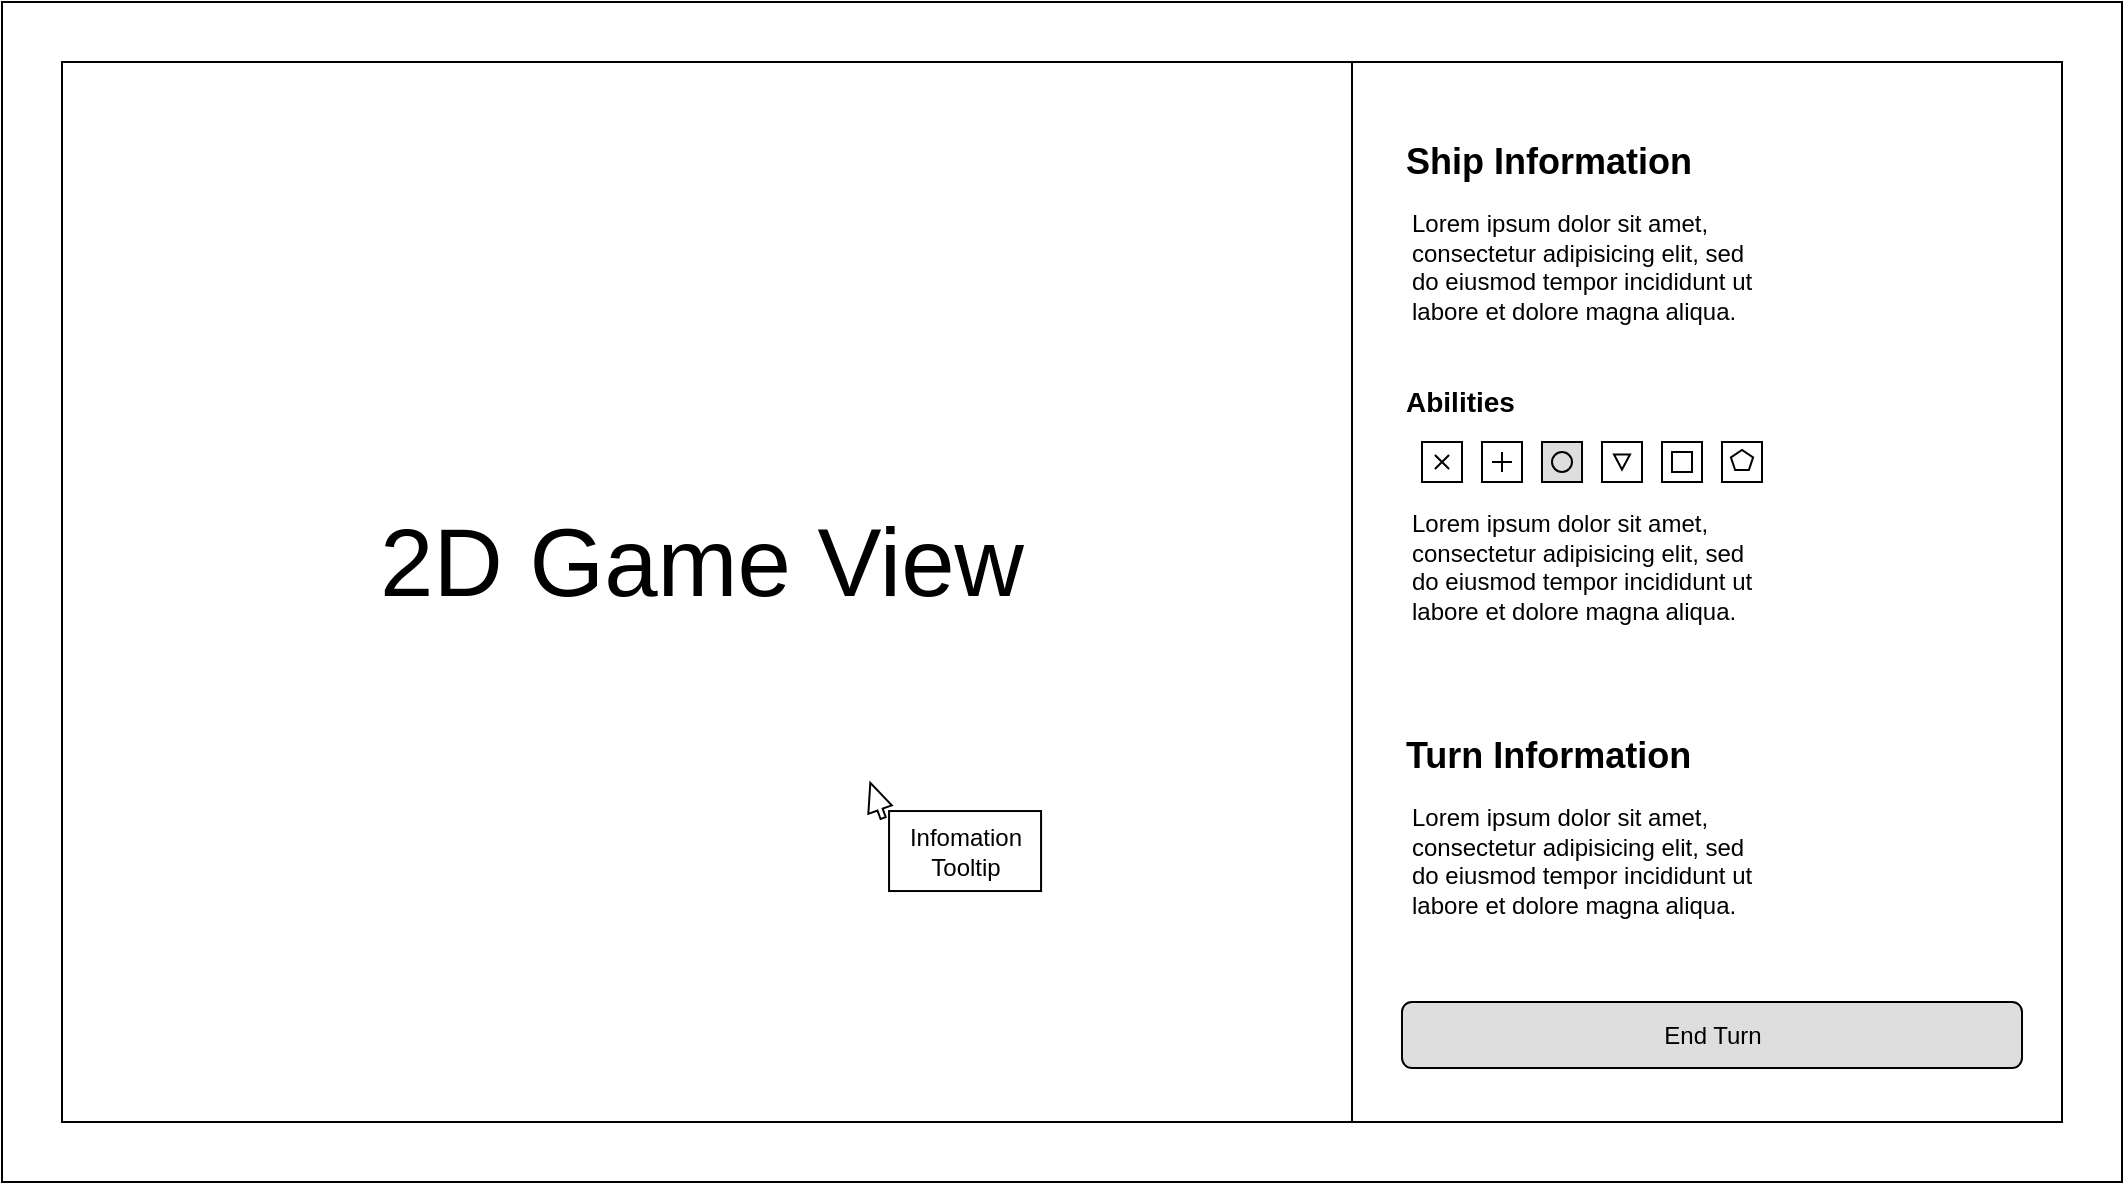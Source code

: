 <mxfile version="15.4.0" type="device"><diagram id="0JcXkW7xqhn7kqXnfj3O" name="Page-1"><mxGraphModel dx="277" dy="159" grid="1" gridSize="10" guides="1" tooltips="1" connect="1" arrows="1" fold="1" page="1" pageScale="1" pageWidth="827" pageHeight="1169" math="0" shadow="0"><root><mxCell id="0"/><mxCell id="1" parent="0"/><mxCell id="EwlRGWiVsIDQ4gRHFGVk-1" value="" style="rounded=0;whiteSpace=wrap;html=1;" vertex="1" parent="1"><mxGeometry x="20" y="20" width="1060" height="590" as="geometry"/></mxCell><mxCell id="EwlRGWiVsIDQ4gRHFGVk-2" value="" style="rounded=0;whiteSpace=wrap;html=1;" vertex="1" parent="1"><mxGeometry x="50" y="50" width="1000" height="530" as="geometry"/></mxCell><mxCell id="EwlRGWiVsIDQ4gRHFGVk-3" value="" style="line;strokeWidth=1;direction=south;html=1;" vertex="1" parent="1"><mxGeometry x="690" y="50" width="10" height="530" as="geometry"/></mxCell><mxCell id="EwlRGWiVsIDQ4gRHFGVk-23" value="" style="group" vertex="1" connectable="0" parent="1"><mxGeometry x="440.003" y="400.004" width="99.527" height="64.516" as="geometry"/></mxCell><mxCell id="EwlRGWiVsIDQ4gRHFGVk-22" value="" style="shape=singleArrow;direction=east;whiteSpace=wrap;html=1;rounded=0;glass=0;sketch=0;fillColor=#FFFFFF;gradientColor=none;gradientDirection=north;arrowWidth=0.22;arrowSize=0.759;rotation=-110;" vertex="1" parent="EwlRGWiVsIDQ4gRHFGVk-23"><mxGeometry x="8" y="13" width="18.73" height="12.48" as="geometry"/></mxCell><mxCell id="EwlRGWiVsIDQ4gRHFGVk-21" value="Infomation&lt;br&gt;Tooltip" style="rounded=0;whiteSpace=wrap;html=1;glass=0;sketch=0;fillColor=#FFFFFF;gradientDirection=north;" vertex="1" parent="EwlRGWiVsIDQ4gRHFGVk-23"><mxGeometry x="23.527" y="24.516" width="76" height="40" as="geometry"/></mxCell><mxCell id="EwlRGWiVsIDQ4gRHFGVk-24" value="&lt;span style=&quot;font-size: 48px&quot;&gt;2D Game View&lt;/span&gt;" style="text;html=1;strokeColor=none;fillColor=none;align=center;verticalAlign=middle;whiteSpace=wrap;rounded=0;glass=0;sketch=0;" vertex="1" parent="1"><mxGeometry x="170" y="250" width="400" height="100" as="geometry"/></mxCell><mxCell id="EwlRGWiVsIDQ4gRHFGVk-26" value="Ship Information" style="text;strokeColor=none;fillColor=none;html=1;fontSize=18;fontStyle=1;verticalAlign=middle;align=left;" vertex="1" parent="1"><mxGeometry x="720" y="80" width="100" height="40" as="geometry"/></mxCell><mxCell id="EwlRGWiVsIDQ4gRHFGVk-29" value="&#10;Lorem ipsum dolor sit amet, consectetur adipisicing elit, sed do eiusmod tempor incididunt ut labore et dolore magna aliqua." style="text;strokeColor=none;fillColor=none;spacing=5;spacingTop=-20;whiteSpace=wrap;overflow=hidden;rounded=0;glass=0;sketch=0;verticalAlign=top;align=left;" vertex="1" parent="1"><mxGeometry x="720" y="120" width="190" height="70" as="geometry"/></mxCell><mxCell id="EwlRGWiVsIDQ4gRHFGVk-33" value="Turn Information" style="text;strokeColor=none;fillColor=none;html=1;fontSize=18;fontStyle=1;verticalAlign=middle;align=left;" vertex="1" parent="1"><mxGeometry x="720" y="377.26" width="100" height="40" as="geometry"/></mxCell><mxCell id="EwlRGWiVsIDQ4gRHFGVk-34" value="&#10;Lorem ipsum dolor sit amet, consectetur adipisicing elit, sed do eiusmod tempor incididunt ut labore et dolore magna aliqua." style="text;strokeColor=none;fillColor=none;spacing=5;spacingTop=-20;whiteSpace=wrap;overflow=hidden;rounded=0;glass=0;sketch=0;verticalAlign=top;align=left;" vertex="1" parent="1"><mxGeometry x="720" y="417.26" width="190" height="70" as="geometry"/></mxCell><mxCell id="EwlRGWiVsIDQ4gRHFGVk-35" value="End Turn" style="rounded=1;fillColor=#DEDEDE;align=center;strokeColor=default;html=1;fontColor=#000000;fontSize=12;sketch=0;" vertex="1" parent="1"><mxGeometry x="720" y="520" width="310" height="33" as="geometry"/></mxCell><mxCell id="EwlRGWiVsIDQ4gRHFGVk-37" value="Abilities" style="text;strokeColor=none;fillColor=none;html=1;fontSize=14;fontStyle=1;verticalAlign=middle;align=left;" vertex="1" parent="1"><mxGeometry x="720" y="200" width="100" height="40" as="geometry"/></mxCell><mxCell id="EwlRGWiVsIDQ4gRHFGVk-38" value="" style="rounded=0;whiteSpace=wrap;html=1;glass=0;sketch=0;fontSize=14;strokeColor=default;strokeWidth=1;fillColor=default;gradientColor=none;gradientDirection=north;align=left;verticalAlign=top;" vertex="1" parent="1"><mxGeometry x="730" y="240" width="20" height="20" as="geometry"/></mxCell><mxCell id="EwlRGWiVsIDQ4gRHFGVk-39" value="" style="rounded=0;whiteSpace=wrap;html=1;glass=0;sketch=0;fontSize=14;strokeColor=default;strokeWidth=1;fillColor=default;gradientColor=none;gradientDirection=north;align=left;verticalAlign=top;" vertex="1" parent="1"><mxGeometry x="760" y="240" width="20" height="20" as="geometry"/></mxCell><mxCell id="EwlRGWiVsIDQ4gRHFGVk-40" value="" style="rounded=0;whiteSpace=wrap;html=1;glass=0;sketch=0;fontSize=14;strokeColor=default;strokeWidth=1;fillColor=#DEDEDE;gradientColor=none;gradientDirection=north;align=left;verticalAlign=top;" vertex="1" parent="1"><mxGeometry x="790" y="240" width="20" height="20" as="geometry"/></mxCell><mxCell id="EwlRGWiVsIDQ4gRHFGVk-41" value="" style="rounded=0;whiteSpace=wrap;html=1;glass=0;sketch=0;fontSize=14;strokeColor=default;strokeWidth=1;fillColor=default;gradientColor=none;gradientDirection=north;align=left;verticalAlign=top;" vertex="1" parent="1"><mxGeometry x="820" y="240" width="20" height="20" as="geometry"/></mxCell><mxCell id="EwlRGWiVsIDQ4gRHFGVk-42" value="" style="rounded=0;whiteSpace=wrap;html=1;glass=0;sketch=0;fontSize=14;strokeColor=default;strokeWidth=1;fillColor=default;gradientColor=none;gradientDirection=north;align=left;verticalAlign=top;" vertex="1" parent="1"><mxGeometry x="850" y="240" width="20" height="20" as="geometry"/></mxCell><mxCell id="EwlRGWiVsIDQ4gRHFGVk-43" value="" style="rounded=0;whiteSpace=wrap;html=1;glass=0;sketch=0;fontSize=14;strokeColor=default;strokeWidth=1;fillColor=default;gradientColor=none;gradientDirection=north;align=left;verticalAlign=top;" vertex="1" parent="1"><mxGeometry x="880" y="240" width="20" height="20" as="geometry"/></mxCell><mxCell id="EwlRGWiVsIDQ4gRHFGVk-44" value="" style="shape=cross;whiteSpace=wrap;html=1;rounded=0;glass=0;sketch=0;fontSize=14;strokeColor=default;strokeWidth=1;fillColor=default;gradientColor=none;gradientDirection=north;align=left;verticalAlign=top;size=0;" vertex="1" parent="1"><mxGeometry x="765" y="245" width="10" height="10" as="geometry"/></mxCell><mxCell id="EwlRGWiVsIDQ4gRHFGVk-45" value="" style="shape=cross;whiteSpace=wrap;html=1;rounded=0;glass=0;sketch=0;fontSize=14;strokeColor=default;strokeWidth=1;fillColor=default;gradientColor=none;gradientDirection=north;align=left;verticalAlign=top;size=0;rotation=-45;" vertex="1" parent="1"><mxGeometry x="735" y="245" width="10" height="10" as="geometry"/></mxCell><mxCell id="EwlRGWiVsIDQ4gRHFGVk-46" value="&#10;Lorem ipsum dolor sit amet, consectetur adipisicing elit, sed do eiusmod tempor incididunt ut labore et dolore magna aliqua." style="text;strokeColor=none;fillColor=none;spacing=5;spacingTop=-20;whiteSpace=wrap;overflow=hidden;rounded=0;glass=0;sketch=0;verticalAlign=top;align=left;" vertex="1" parent="1"><mxGeometry x="720" y="270" width="190" height="70" as="geometry"/></mxCell><mxCell id="EwlRGWiVsIDQ4gRHFGVk-47" value="" style="ellipse;whiteSpace=wrap;html=1;aspect=fixed;rounded=0;glass=0;sketch=0;fontSize=14;strokeColor=default;strokeWidth=1;fillColor=none;gradientColor=none;gradientDirection=north;align=left;verticalAlign=top;" vertex="1" parent="1"><mxGeometry x="795" y="245" width="10" height="10" as="geometry"/></mxCell><mxCell id="EwlRGWiVsIDQ4gRHFGVk-50" value="" style="triangle;whiteSpace=wrap;html=1;rounded=0;glass=0;sketch=0;fontSize=14;strokeColor=default;strokeWidth=1;fillColor=none;gradientColor=none;gradientDirection=north;align=left;verticalAlign=top;rotation=90;" vertex="1" parent="1"><mxGeometry x="826.25" y="246" width="7.5" height="8" as="geometry"/></mxCell><mxCell id="EwlRGWiVsIDQ4gRHFGVk-52" value="" style="rounded=0;whiteSpace=wrap;html=1;glass=0;sketch=0;fontSize=14;strokeColor=default;strokeWidth=1;fillColor=none;gradientColor=none;gradientDirection=north;align=left;verticalAlign=top;" vertex="1" parent="1"><mxGeometry x="855" y="245" width="10" height="10" as="geometry"/></mxCell><mxCell id="EwlRGWiVsIDQ4gRHFGVk-53" value="" style="whiteSpace=wrap;html=1;shape=mxgraph.basic.pentagon;rounded=0;glass=0;sketch=0;fontSize=14;strokeColor=default;strokeWidth=1;fillColor=none;gradientColor=none;gradientDirection=north;align=left;verticalAlign=top;" vertex="1" parent="1"><mxGeometry x="884.45" y="244" width="11.11" height="10" as="geometry"/></mxCell></root></mxGraphModel></diagram></mxfile>